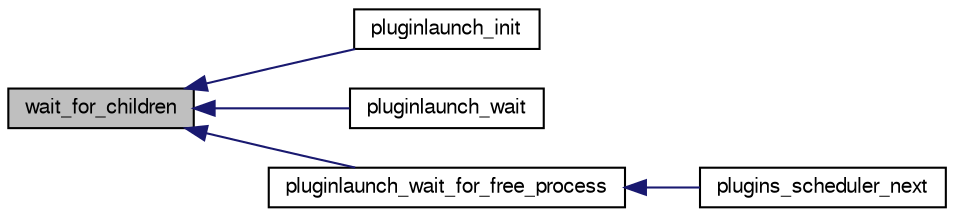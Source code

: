 digraph G
{
  bgcolor="transparent";
  edge [fontname="FreeSans",fontsize="10",labelfontname="FreeSans",labelfontsize="10"];
  node [fontname="FreeSans",fontsize="10",shape=record];
  rankdir=LR;
  Node1 [label="wait_for_children",height=0.2,width=0.4,color="black", fillcolor="grey75", style="filled" fontcolor="black"];
  Node1 -> Node2 [dir=back,color="midnightblue",fontsize="10",style="solid",fontname="FreeSans"];
  Node2 [label="pluginlaunch_init",height=0.2,width=0.4,color="black",URL="$pluginlaunch_8h.html#a4a7b1afd48034ddc80ddbcdf68c9e67b"];
  Node1 -> Node3 [dir=back,color="midnightblue",fontsize="10",style="solid",fontname="FreeSans"];
  Node3 [label="pluginlaunch_wait",height=0.2,width=0.4,color="black",URL="$pluginlaunch_8h.html#ad32d46ee5d27a76331962bb2c721766f",tooltip="Waits and &#39;pushes&#39; processes until num_running_processes is 0."];
  Node1 -> Node4 [dir=back,color="midnightblue",fontsize="10",style="solid",fontname="FreeSans"];
  Node4 [label="pluginlaunch_wait_for_free_process",height=0.2,width=0.4,color="black",URL="$pluginlaunch_8h.html#a58c9370449452d4bfbc694686c5f2646",tooltip="Waits and &#39;pushes&#39; processes until the number of running processes has changed..."];
  Node4 -> Node5 [dir=back,color="midnightblue",fontsize="10",style="solid",fontname="FreeSans"];
  Node5 [label="plugins_scheduler_next",height=0.2,width=0.4,color="black",URL="$pluginscheduler_8h.html#a10384fae06ada4c648c98590b2b22f93"];
}
